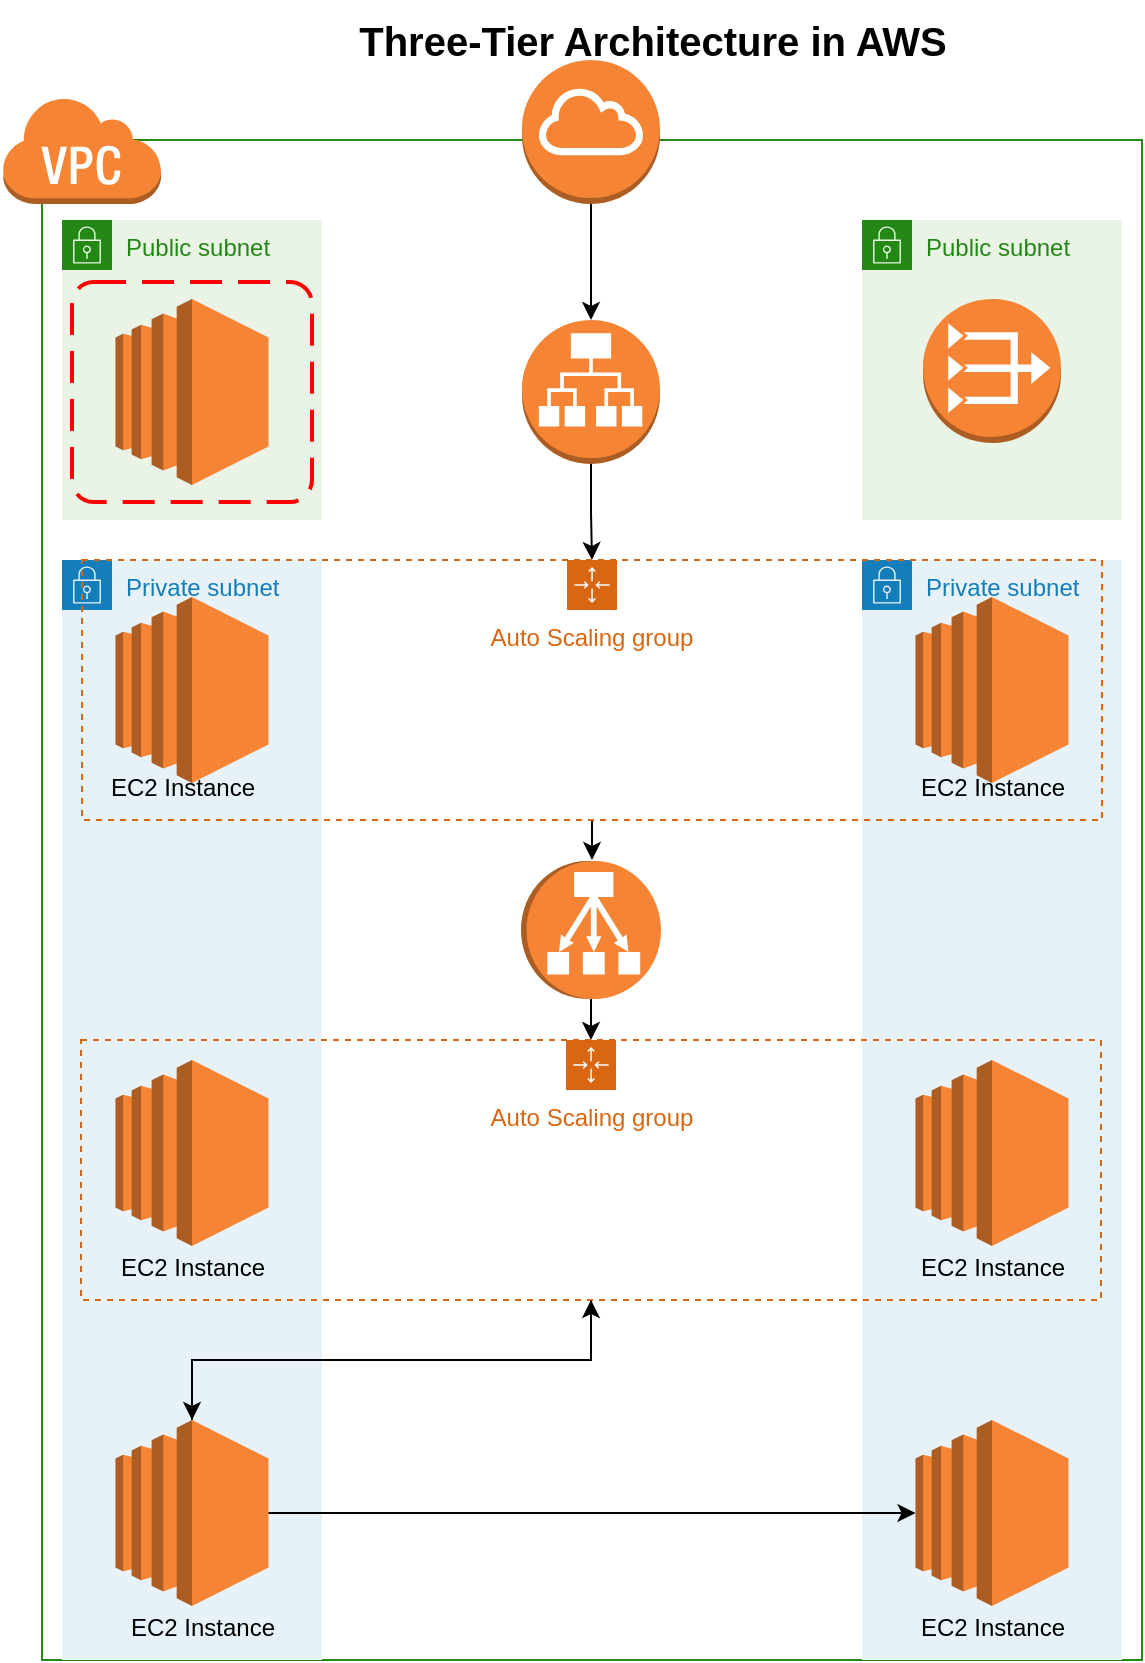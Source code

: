 <mxfile version="20.3.2" type="github">
  <diagram id="WBG1F1Iy924rWPLagg-S" name="Page-1">
    <mxGraphModel dx="1673" dy="896" grid="1" gridSize="10" guides="1" tooltips="1" connect="1" arrows="1" fold="1" page="1" pageScale="1" pageWidth="850" pageHeight="1100" math="0" shadow="0">
      <root>
        <mxCell id="0" />
        <mxCell id="1" parent="0" />
        <mxCell id="hTG3Fp_eBAEKHdMktmrF-2" value="VPC" style="points=[[0,0],[0.25,0],[0.5,0],[0.75,0],[1,0],[1,0.25],[1,0.5],[1,0.75],[1,1],[0.75,1],[0.5,1],[0.25,1],[0,1],[0,0.75],[0,0.5],[0,0.25]];outlineConnect=0;gradientColor=none;html=1;whiteSpace=wrap;fontSize=12;fontStyle=0;container=1;pointerEvents=0;collapsible=0;recursiveResize=0;shape=mxgraph.aws4.group;grIcon=mxgraph.aws4.group_vpc;strokeColor=#248814;fillColor=none;verticalAlign=top;align=left;spacingLeft=30;fontColor=#AAB7B8;dashed=0;" vertex="1" parent="1">
          <mxGeometry x="140" y="80" width="550" height="760" as="geometry" />
        </mxCell>
        <mxCell id="hTG3Fp_eBAEKHdMktmrF-6" style="edgeStyle=orthogonalEdgeStyle;rounded=0;orthogonalLoop=1;jettySize=auto;html=1;entryX=0.5;entryY=0;entryDx=0;entryDy=0;entryPerimeter=0;" edge="1" parent="hTG3Fp_eBAEKHdMktmrF-2" source="hTG3Fp_eBAEKHdMktmrF-1" target="hTG3Fp_eBAEKHdMktmrF-5">
          <mxGeometry relative="1" as="geometry" />
        </mxCell>
        <mxCell id="hTG3Fp_eBAEKHdMktmrF-1" value="" style="outlineConnect=0;dashed=0;verticalLabelPosition=bottom;verticalAlign=top;align=center;html=1;shape=mxgraph.aws3.internet_gateway;fillColor=#F58534;gradientColor=none;" vertex="1" parent="hTG3Fp_eBAEKHdMktmrF-2">
          <mxGeometry x="240" y="-40" width="69" height="72" as="geometry" />
        </mxCell>
        <mxCell id="hTG3Fp_eBAEKHdMktmrF-4" value="" style="outlineConnect=0;dashed=0;verticalLabelPosition=bottom;verticalAlign=top;align=center;html=1;shape=mxgraph.aws3.virtual_private_cloud;fillColor=#F58534;gradientColor=none;" vertex="1" parent="hTG3Fp_eBAEKHdMktmrF-2">
          <mxGeometry x="-20" y="-22" width="79.5" height="54" as="geometry" />
        </mxCell>
        <mxCell id="hTG3Fp_eBAEKHdMktmrF-25" style="edgeStyle=orthogonalEdgeStyle;rounded=0;orthogonalLoop=1;jettySize=auto;html=1;exitX=0.5;exitY=1;exitDx=0;exitDy=0;exitPerimeter=0;" edge="1" parent="hTG3Fp_eBAEKHdMktmrF-2" source="hTG3Fp_eBAEKHdMktmrF-5" target="hTG3Fp_eBAEKHdMktmrF-23">
          <mxGeometry relative="1" as="geometry" />
        </mxCell>
        <mxCell id="hTG3Fp_eBAEKHdMktmrF-5" value="" style="outlineConnect=0;dashed=0;verticalLabelPosition=bottom;verticalAlign=top;align=center;html=1;shape=mxgraph.aws3.application_load_balancer;fillColor=#F58534;gradientColor=none;" vertex="1" parent="hTG3Fp_eBAEKHdMktmrF-2">
          <mxGeometry x="240" y="90" width="69" height="72" as="geometry" />
        </mxCell>
        <mxCell id="hTG3Fp_eBAEKHdMktmrF-19" value="Private subnet" style="points=[[0,0],[0.25,0],[0.5,0],[0.75,0],[1,0],[1,0.25],[1,0.5],[1,0.75],[1,1],[0.75,1],[0.5,1],[0.25,1],[0,1],[0,0.75],[0,0.5],[0,0.25]];outlineConnect=0;gradientColor=none;html=1;whiteSpace=wrap;fontSize=12;fontStyle=0;container=1;pointerEvents=0;collapsible=0;recursiveResize=0;shape=mxgraph.aws4.group;grIcon=mxgraph.aws4.group_security_group;grStroke=0;strokeColor=#147EBA;fillColor=#E6F2F8;verticalAlign=top;align=left;spacingLeft=30;fontColor=#147EBA;dashed=0;" vertex="1" parent="hTG3Fp_eBAEKHdMktmrF-2">
          <mxGeometry x="410" y="210" width="130" height="550" as="geometry" />
        </mxCell>
        <mxCell id="hTG3Fp_eBAEKHdMktmrF-20" value="" style="outlineConnect=0;dashed=0;verticalLabelPosition=bottom;verticalAlign=top;align=center;html=1;shape=mxgraph.aws3.ec2;fillColor=#F58534;gradientColor=none;" vertex="1" parent="hTG3Fp_eBAEKHdMktmrF-19">
          <mxGeometry x="26.75" y="18.5" width="76.5" height="93" as="geometry" />
        </mxCell>
        <mxCell id="hTG3Fp_eBAEKHdMktmrF-22" value="" style="outlineConnect=0;dashed=0;verticalLabelPosition=bottom;verticalAlign=top;align=center;html=1;shape=mxgraph.aws3.ec2;fillColor=#F58534;gradientColor=none;strokeWidth=1;" vertex="1" parent="hTG3Fp_eBAEKHdMktmrF-19">
          <mxGeometry x="26.75" y="430" width="76.5" height="93" as="geometry" />
        </mxCell>
        <mxCell id="hTG3Fp_eBAEKHdMktmrF-48" value="&lt;font style=&quot;font-size: 12px;&quot;&gt;EC2 Instance&lt;br&gt;&lt;/font&gt;" style="text;html=1;align=center;verticalAlign=middle;resizable=0;points=[];autosize=1;strokeColor=none;fillColor=none;fontSize=20;" vertex="1" parent="hTG3Fp_eBAEKHdMktmrF-19">
          <mxGeometry x="15" y="510" width="100" height="40" as="geometry" />
        </mxCell>
        <mxCell id="hTG3Fp_eBAEKHdMktmrF-13" value="Private subnet" style="points=[[0,0],[0.25,0],[0.5,0],[0.75,0],[1,0],[1,0.25],[1,0.5],[1,0.75],[1,1],[0.75,1],[0.5,1],[0.25,1],[0,1],[0,0.75],[0,0.5],[0,0.25]];outlineConnect=0;gradientColor=none;html=1;whiteSpace=wrap;fontSize=12;fontStyle=0;container=1;pointerEvents=0;collapsible=0;recursiveResize=0;shape=mxgraph.aws4.group;grIcon=mxgraph.aws4.group_security_group;grStroke=0;strokeColor=#147EBA;fillColor=#E6F2F8;verticalAlign=top;align=left;spacingLeft=30;fontColor=#147EBA;dashed=0;" vertex="1" parent="hTG3Fp_eBAEKHdMktmrF-2">
          <mxGeometry x="10" y="210" width="130" height="550" as="geometry" />
        </mxCell>
        <mxCell id="hTG3Fp_eBAEKHdMktmrF-12" value="" style="outlineConnect=0;dashed=0;verticalLabelPosition=bottom;verticalAlign=top;align=center;html=1;shape=mxgraph.aws3.ec2;fillColor=#F58534;gradientColor=none;" vertex="1" parent="hTG3Fp_eBAEKHdMktmrF-13">
          <mxGeometry x="26.75" y="18.5" width="76.5" height="93" as="geometry" />
        </mxCell>
        <mxCell id="hTG3Fp_eBAEKHdMktmrF-18" value="" style="outlineConnect=0;dashed=0;verticalLabelPosition=bottom;verticalAlign=top;align=center;html=1;shape=mxgraph.aws3.ec2;fillColor=#F58534;gradientColor=none;" vertex="1" parent="hTG3Fp_eBAEKHdMktmrF-13">
          <mxGeometry x="26.75" y="430" width="76.5" height="93" as="geometry" />
        </mxCell>
        <mxCell id="hTG3Fp_eBAEKHdMktmrF-47" value="&lt;font style=&quot;font-size: 12px;&quot;&gt;EC2 Instance&lt;br&gt;&lt;/font&gt;" style="text;html=1;align=center;verticalAlign=middle;resizable=0;points=[];autosize=1;strokeColor=none;fillColor=none;fontSize=20;" vertex="1" parent="hTG3Fp_eBAEKHdMktmrF-13">
          <mxGeometry x="20" y="510" width="100" height="40" as="geometry" />
        </mxCell>
        <mxCell id="hTG3Fp_eBAEKHdMktmrF-35" style="edgeStyle=orthogonalEdgeStyle;rounded=0;orthogonalLoop=1;jettySize=auto;html=1;" edge="1" parent="hTG3Fp_eBAEKHdMktmrF-2" source="hTG3Fp_eBAEKHdMktmrF-23" target="hTG3Fp_eBAEKHdMktmrF-34">
          <mxGeometry relative="1" as="geometry" />
        </mxCell>
        <mxCell id="hTG3Fp_eBAEKHdMktmrF-23" value="Auto Scaling group" style="points=[[0,0],[0.25,0],[0.5,0],[0.75,0],[1,0],[1,0.25],[1,0.5],[1,0.75],[1,1],[0.75,1],[0.5,1],[0.25,1],[0,1],[0,0.75],[0,0.5],[0,0.25]];outlineConnect=0;gradientColor=none;html=1;whiteSpace=wrap;fontSize=12;fontStyle=0;container=1;pointerEvents=0;collapsible=0;recursiveResize=0;shape=mxgraph.aws4.groupCenter;grIcon=mxgraph.aws4.group_auto_scaling_group;grStroke=1;strokeColor=#D86613;fillColor=none;verticalAlign=top;align=center;fontColor=#D86613;dashed=1;spacingTop=25;" vertex="1" parent="hTG3Fp_eBAEKHdMktmrF-2">
          <mxGeometry x="20" y="210" width="510" height="130" as="geometry" />
        </mxCell>
        <mxCell id="hTG3Fp_eBAEKHdMktmrF-43" value="&lt;font style=&quot;font-size: 12px;&quot;&gt;EC2 Instance&lt;br&gt;&lt;/font&gt;" style="text;html=1;align=center;verticalAlign=middle;resizable=0;points=[];autosize=1;strokeColor=none;fillColor=none;fontSize=20;" vertex="1" parent="hTG3Fp_eBAEKHdMktmrF-23">
          <mxGeometry y="90" width="100" height="40" as="geometry" />
        </mxCell>
        <mxCell id="hTG3Fp_eBAEKHdMktmrF-44" value="&lt;font style=&quot;font-size: 12px;&quot;&gt;EC2 Instance&lt;br&gt;&lt;/font&gt;" style="text;html=1;align=center;verticalAlign=middle;resizable=0;points=[];autosize=1;strokeColor=none;fillColor=none;fontSize=20;" vertex="1" parent="hTG3Fp_eBAEKHdMktmrF-23">
          <mxGeometry x="405" y="90" width="100" height="40" as="geometry" />
        </mxCell>
        <mxCell id="hTG3Fp_eBAEKHdMktmrF-28" value="Public subnet" style="points=[[0,0],[0.25,0],[0.5,0],[0.75,0],[1,0],[1,0.25],[1,0.5],[1,0.75],[1,1],[0.75,1],[0.5,1],[0.25,1],[0,1],[0,0.75],[0,0.5],[0,0.25]];outlineConnect=0;gradientColor=none;html=1;whiteSpace=wrap;fontSize=12;fontStyle=0;container=1;pointerEvents=0;collapsible=0;recursiveResize=0;shape=mxgraph.aws4.group;grIcon=mxgraph.aws4.group_security_group;grStroke=0;strokeColor=#248814;fillColor=#E9F3E6;verticalAlign=top;align=left;spacingLeft=30;fontColor=#248814;dashed=0;" vertex="1" parent="hTG3Fp_eBAEKHdMktmrF-2">
          <mxGeometry x="10" y="40" width="130" height="150" as="geometry" />
        </mxCell>
        <mxCell id="hTG3Fp_eBAEKHdMktmrF-26" value="" style="rounded=1;arcSize=10;dashed=1;strokeColor=#ff0000;fillColor=none;gradientColor=none;dashPattern=8 4;strokeWidth=2;" vertex="1" parent="hTG3Fp_eBAEKHdMktmrF-28">
          <mxGeometry x="5" y="31" width="120" height="110" as="geometry" />
        </mxCell>
        <mxCell id="hTG3Fp_eBAEKHdMktmrF-29" value="" style="outlineConnect=0;dashed=0;verticalLabelPosition=bottom;verticalAlign=top;align=center;html=1;shape=mxgraph.aws3.ec2;fillColor=#F58534;gradientColor=none;" vertex="1" parent="hTG3Fp_eBAEKHdMktmrF-28">
          <mxGeometry x="26.75" y="39.5" width="76.5" height="93" as="geometry" />
        </mxCell>
        <mxCell id="hTG3Fp_eBAEKHdMktmrF-30" value="Public subnet" style="points=[[0,0],[0.25,0],[0.5,0],[0.75,0],[1,0],[1,0.25],[1,0.5],[1,0.75],[1,1],[0.75,1],[0.5,1],[0.25,1],[0,1],[0,0.75],[0,0.5],[0,0.25]];outlineConnect=0;gradientColor=none;html=1;whiteSpace=wrap;fontSize=12;fontStyle=0;container=1;pointerEvents=0;collapsible=0;recursiveResize=0;shape=mxgraph.aws4.group;grIcon=mxgraph.aws4.group_security_group;grStroke=0;strokeColor=#248814;fillColor=#E9F3E6;verticalAlign=top;align=left;spacingLeft=30;fontColor=#248814;dashed=0;" vertex="1" parent="hTG3Fp_eBAEKHdMktmrF-2">
          <mxGeometry x="410" y="40" width="130" height="150" as="geometry" />
        </mxCell>
        <mxCell id="hTG3Fp_eBAEKHdMktmrF-33" value="" style="outlineConnect=0;dashed=0;verticalLabelPosition=bottom;verticalAlign=top;align=center;html=1;shape=mxgraph.aws3.vpc_nat_gateway;fillColor=#F58534;gradientColor=none;" vertex="1" parent="hTG3Fp_eBAEKHdMktmrF-30">
          <mxGeometry x="30.5" y="39.5" width="69" height="72" as="geometry" />
        </mxCell>
        <mxCell id="hTG3Fp_eBAEKHdMktmrF-37" style="edgeStyle=orthogonalEdgeStyle;rounded=0;orthogonalLoop=1;jettySize=auto;html=1;exitX=1;exitY=0.5;exitDx=0;exitDy=0;exitPerimeter=0;entryX=0.5;entryY=0;entryDx=0;entryDy=0;" edge="1" parent="hTG3Fp_eBAEKHdMktmrF-2" source="hTG3Fp_eBAEKHdMktmrF-34" target="hTG3Fp_eBAEKHdMktmrF-36">
          <mxGeometry relative="1" as="geometry" />
        </mxCell>
        <mxCell id="hTG3Fp_eBAEKHdMktmrF-34" value="" style="outlineConnect=0;dashed=0;verticalLabelPosition=bottom;verticalAlign=top;align=center;html=1;shape=mxgraph.aws3.classic_load_balancer;fillColor=#F58534;gradientColor=none;rotation=90;" vertex="1" parent="hTG3Fp_eBAEKHdMktmrF-2">
          <mxGeometry x="240" y="360" width="69" height="70" as="geometry" />
        </mxCell>
        <mxCell id="hTG3Fp_eBAEKHdMktmrF-40" style="edgeStyle=orthogonalEdgeStyle;rounded=0;orthogonalLoop=1;jettySize=auto;html=1;exitX=0.5;exitY=1;exitDx=0;exitDy=0;entryX=0.5;entryY=0;entryDx=0;entryDy=0;entryPerimeter=0;" edge="1" parent="hTG3Fp_eBAEKHdMktmrF-2" source="hTG3Fp_eBAEKHdMktmrF-36" target="hTG3Fp_eBAEKHdMktmrF-18">
          <mxGeometry relative="1" as="geometry" />
        </mxCell>
        <mxCell id="hTG3Fp_eBAEKHdMktmrF-36" value="Auto Scaling group" style="points=[[0,0],[0.25,0],[0.5,0],[0.75,0],[1,0],[1,0.25],[1,0.5],[1,0.75],[1,1],[0.75,1],[0.5,1],[0.25,1],[0,1],[0,0.75],[0,0.5],[0,0.25]];outlineConnect=0;gradientColor=none;html=1;whiteSpace=wrap;fontSize=12;fontStyle=0;container=1;pointerEvents=0;collapsible=0;recursiveResize=0;shape=mxgraph.aws4.groupCenter;grIcon=mxgraph.aws4.group_auto_scaling_group;grStroke=1;strokeColor=#D86613;fillColor=none;verticalAlign=top;align=center;fontColor=#D86613;dashed=1;spacingTop=25;" vertex="1" parent="hTG3Fp_eBAEKHdMktmrF-2">
          <mxGeometry x="19.5" y="450" width="510" height="130" as="geometry" />
        </mxCell>
        <mxCell id="hTG3Fp_eBAEKHdMktmrF-21" value="" style="outlineConnect=0;dashed=0;verticalLabelPosition=bottom;verticalAlign=top;align=center;html=1;shape=mxgraph.aws3.ec2;fillColor=#F58534;gradientColor=none;" vertex="1" parent="hTG3Fp_eBAEKHdMktmrF-36">
          <mxGeometry x="417.25" y="10" width="76.5" height="93" as="geometry" />
        </mxCell>
        <mxCell id="hTG3Fp_eBAEKHdMktmrF-17" value="" style="outlineConnect=0;dashed=0;verticalLabelPosition=bottom;verticalAlign=top;align=center;html=1;shape=mxgraph.aws3.ec2;fillColor=#F58534;gradientColor=none;" vertex="1" parent="hTG3Fp_eBAEKHdMktmrF-36">
          <mxGeometry x="17.25" y="10" width="76.5" height="93" as="geometry" />
        </mxCell>
        <mxCell id="hTG3Fp_eBAEKHdMktmrF-45" value="&lt;font style=&quot;font-size: 12px;&quot;&gt;EC2 Instance&lt;br&gt;&lt;/font&gt;" style="text;html=1;align=center;verticalAlign=middle;resizable=0;points=[];autosize=1;strokeColor=none;fillColor=none;fontSize=20;" vertex="1" parent="hTG3Fp_eBAEKHdMktmrF-36">
          <mxGeometry x="5.5" y="90" width="100" height="40" as="geometry" />
        </mxCell>
        <mxCell id="hTG3Fp_eBAEKHdMktmrF-46" value="&lt;font style=&quot;font-size: 12px;&quot;&gt;EC2 Instance&lt;br&gt;&lt;/font&gt;" style="text;html=1;align=center;verticalAlign=middle;resizable=0;points=[];autosize=1;strokeColor=none;fillColor=none;fontSize=20;" vertex="1" parent="hTG3Fp_eBAEKHdMktmrF-36">
          <mxGeometry x="405.5" y="90" width="100" height="40" as="geometry" />
        </mxCell>
        <mxCell id="hTG3Fp_eBAEKHdMktmrF-38" style="edgeStyle=orthogonalEdgeStyle;rounded=0;orthogonalLoop=1;jettySize=auto;html=1;" edge="1" parent="hTG3Fp_eBAEKHdMktmrF-2" source="hTG3Fp_eBAEKHdMktmrF-18" target="hTG3Fp_eBAEKHdMktmrF-22">
          <mxGeometry relative="1" as="geometry" />
        </mxCell>
        <mxCell id="hTG3Fp_eBAEKHdMktmrF-39" style="edgeStyle=orthogonalEdgeStyle;rounded=0;orthogonalLoop=1;jettySize=auto;html=1;exitX=0.5;exitY=0;exitDx=0;exitDy=0;exitPerimeter=0;" edge="1" parent="hTG3Fp_eBAEKHdMktmrF-2" source="hTG3Fp_eBAEKHdMktmrF-18" target="hTG3Fp_eBAEKHdMktmrF-36">
          <mxGeometry relative="1" as="geometry" />
        </mxCell>
        <mxCell id="hTG3Fp_eBAEKHdMktmrF-42" value="Three-Tier Architecture in AWS" style="text;html=1;align=center;verticalAlign=middle;resizable=0;points=[];autosize=1;strokeColor=none;fillColor=none;fontSize=20;fontStyle=1" vertex="1" parent="1">
          <mxGeometry x="285" y="10" width="320" height="40" as="geometry" />
        </mxCell>
      </root>
    </mxGraphModel>
  </diagram>
</mxfile>
